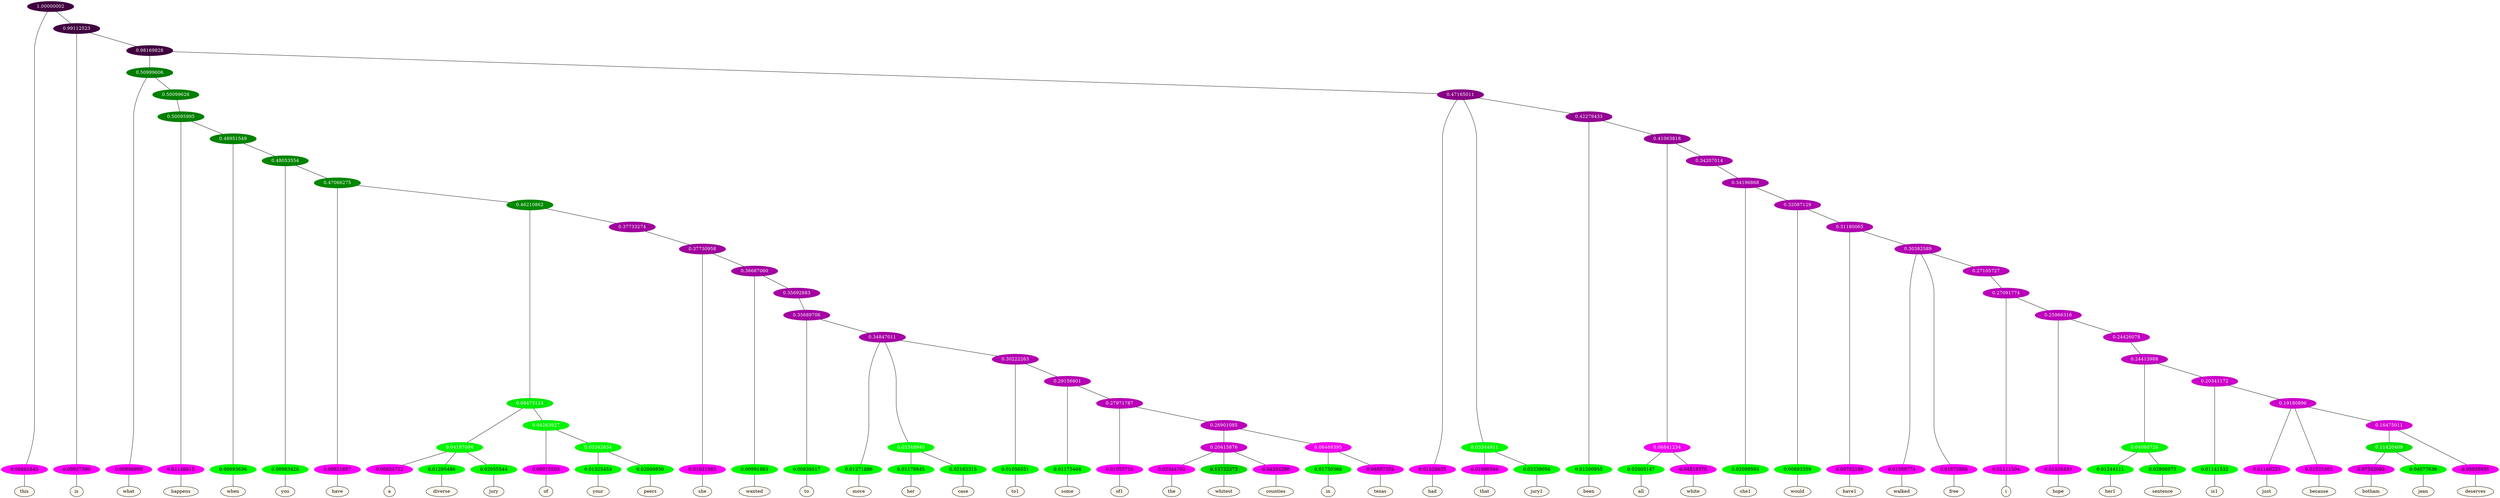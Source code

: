 graph {
	node [format=png height=0.15 nodesep=0.001 ordering=out overlap=prism overlap_scaling=0.01 ranksep=0.001 ratio=0.2 style=filled width=0.15]
	{
		rank=same
		a_w_1 [label=this color=black fillcolor=floralwhite style="filled,solid"]
		a_w_3 [label=is color=black fillcolor=floralwhite style="filled,solid"]
		a_w_7 [label=what color=black fillcolor=floralwhite style="filled,solid"]
		a_w_17 [label=happens color=black fillcolor=floralwhite style="filled,solid"]
		a_w_21 [label=when color=black fillcolor=floralwhite style="filled,solid"]
		a_w_26 [label=you color=black fillcolor=floralwhite style="filled,solid"]
		a_w_30 [label=have color=black fillcolor=floralwhite style="filled,solid"]
		a_w_44 [label=a color=black fillcolor=floralwhite style="filled,solid"]
		a_w_45 [label=diverse color=black fillcolor=floralwhite style="filled,solid"]
		a_w_46 [label=jury color=black fillcolor=floralwhite style="filled,solid"]
		a_w_47 [label=of color=black fillcolor=floralwhite style="filled,solid"]
		a_w_52 [label=your color=black fillcolor=floralwhite style="filled,solid"]
		a_w_53 [label=peers color=black fillcolor=floralwhite style="filled,solid"]
		a_w_49 [label=she color=black fillcolor=floralwhite style="filled,solid"]
		a_w_54 [label=wanted color=black fillcolor=floralwhite style="filled,solid"]
		a_w_61 [label=to color=black fillcolor=floralwhite style="filled,solid"]
		a_w_64 [label=move color=black fillcolor=floralwhite style="filled,solid"]
		a_w_69 [label=her color=black fillcolor=floralwhite style="filled,solid"]
		a_w_70 [label=case color=black fillcolor=floralwhite style="filled,solid"]
		a_w_71 [label=to1 color=black fillcolor=floralwhite style="filled,solid"]
		a_w_77 [label=some color=black fillcolor=floralwhite style="filled,solid"]
		a_w_82 [label=of1 color=black fillcolor=floralwhite style="filled,solid"]
		a_w_90 [label=the color=black fillcolor=floralwhite style="filled,solid"]
		a_w_91 [label=whitest color=black fillcolor=floralwhite style="filled,solid"]
		a_w_92 [label=counties color=black fillcolor=floralwhite style="filled,solid"]
		a_w_93 [label=in color=black fillcolor=floralwhite style="filled,solid"]
		a_w_94 [label=texas color=black fillcolor=floralwhite style="filled,solid"]
		a_w_9 [label=had color=black fillcolor=floralwhite style="filled,solid"]
		a_w_13 [label=that color=black fillcolor=floralwhite style="filled,solid"]
		a_w_14 [label=jury1 color=black fillcolor=floralwhite style="filled,solid"]
		a_w_15 [label=been color=black fillcolor=floralwhite style="filled,solid"]
		a_w_23 [label=all color=black fillcolor=floralwhite style="filled,solid"]
		a_w_24 [label=white color=black fillcolor=floralwhite style="filled,solid"]
		a_w_28 [label=she1 color=black fillcolor=floralwhite style="filled,solid"]
		a_w_32 [label=would color=black fillcolor=floralwhite style="filled,solid"]
		a_w_36 [label=have1 color=black fillcolor=floralwhite style="filled,solid"]
		a_w_41 [label=walked color=black fillcolor=floralwhite style="filled,solid"]
		a_w_42 [label=free color=black fillcolor=floralwhite style="filled,solid"]
		a_w_56 [label=i color=black fillcolor=floralwhite style="filled,solid"]
		a_w_59 [label=hope color=black fillcolor=floralwhite style="filled,solid"]
		a_w_73 [label=her1 color=black fillcolor=floralwhite style="filled,solid"]
		a_w_74 [label=sentence color=black fillcolor=floralwhite style="filled,solid"]
		a_w_75 [label=is1 color=black fillcolor=floralwhite style="filled,solid"]
		a_w_79 [label=just color=black fillcolor=floralwhite style="filled,solid"]
		a_w_80 [label=because color=black fillcolor=floralwhite style="filled,solid"]
		a_w_88 [label=botham color=black fillcolor=floralwhite style="filled,solid"]
		a_w_89 [label=jean color=black fillcolor=floralwhite style="filled,solid"]
		a_w_85 [label=deserves color=black fillcolor=floralwhite style="filled,solid"]
	}
	a_n_1 -- a_w_1
	a_n_3 -- a_w_3
	a_n_7 -- a_w_7
	a_n_17 -- a_w_17
	a_n_21 -- a_w_21
	a_n_26 -- a_w_26
	a_n_30 -- a_w_30
	a_n_44 -- a_w_44
	a_n_45 -- a_w_45
	a_n_46 -- a_w_46
	a_n_47 -- a_w_47
	a_n_52 -- a_w_52
	a_n_53 -- a_w_53
	a_n_49 -- a_w_49
	a_n_54 -- a_w_54
	a_n_61 -- a_w_61
	a_n_64 -- a_w_64
	a_n_69 -- a_w_69
	a_n_70 -- a_w_70
	a_n_71 -- a_w_71
	a_n_77 -- a_w_77
	a_n_82 -- a_w_82
	a_n_90 -- a_w_90
	a_n_91 -- a_w_91
	a_n_92 -- a_w_92
	a_n_93 -- a_w_93
	a_n_94 -- a_w_94
	a_n_9 -- a_w_9
	a_n_13 -- a_w_13
	a_n_14 -- a_w_14
	a_n_15 -- a_w_15
	a_n_23 -- a_w_23
	a_n_24 -- a_w_24
	a_n_28 -- a_w_28
	a_n_32 -- a_w_32
	a_n_36 -- a_w_36
	a_n_41 -- a_w_41
	a_n_42 -- a_w_42
	a_n_56 -- a_w_56
	a_n_59 -- a_w_59
	a_n_73 -- a_w_73
	a_n_74 -- a_w_74
	a_n_75 -- a_w_75
	a_n_79 -- a_w_79
	a_n_80 -- a_w_80
	a_n_88 -- a_w_88
	a_n_89 -- a_w_89
	a_n_85 -- a_w_85
	{
		rank=same
		a_n_1 [label=0.00881843 color="0.835 1.000 0.991" fontcolor=black]
		a_n_3 [label=0.00937390 color="0.835 1.000 0.991" fontcolor=black]
		a_n_7 [label=0.00896999 color="0.835 1.000 0.991" fontcolor=black]
		a_n_17 [label=0.01140815 color="0.835 1.000 0.989" fontcolor=black]
		a_n_21 [label=0.00893636 color="0.334 1.000 0.991" fontcolor=black]
		a_n_26 [label=0.00983428 color="0.334 1.000 0.990" fontcolor=black]
		a_n_30 [label=0.00851687 color="0.835 1.000 0.991" fontcolor=black]
		a_n_44 [label=0.00834722 color="0.835 1.000 0.992" fontcolor=black]
		a_n_45 [label=0.01295486 color="0.334 1.000 0.987" fontcolor=black]
		a_n_46 [label=0.02055544 color="0.334 1.000 0.979" fontcolor=black]
		a_n_47 [label=0.00915503 color="0.835 1.000 0.991" fontcolor=black]
		a_n_52 [label=0.01325453 color="0.334 1.000 0.987" fontcolor=black]
		a_n_53 [label=0.02009850 color="0.334 1.000 0.980" fontcolor=black]
		a_n_49 [label=0.01041583 color="0.835 1.000 0.990" fontcolor=black]
		a_n_54 [label=0.00991863 color="0.334 1.000 0.990" fontcolor=black]
		a_n_61 [label=0.00839517 color="0.334 1.000 0.992" fontcolor=black]
		a_n_64 [label=0.01271886 color="0.334 1.000 0.987" fontcolor=black]
		a_n_69 [label=0.01178845 color="0.334 1.000 0.988" fontcolor=black]
		a_n_70 [label=0.02162315 color="0.334 1.000 0.978" fontcolor=black]
		a_n_71 [label=0.01056551 color="0.334 1.000 0.989" fontcolor=black]
		a_n_77 [label=0.01173404 color="0.334 1.000 0.988" fontcolor=black]
		a_n_82 [label=0.01055710 color="0.835 1.000 0.989" fontcolor=black]
		a_n_90 [label=0.02344702 color="0.835 1.000 0.977" fontcolor=black]
		a_n_91 [label=0.13732373 color="0.334 1.000 0.863" fontcolor=black]
		a_n_92 [label=0.04334296 color="0.835 1.000 0.957" fontcolor=black]
		a_n_93 [label=0.01750368 color="0.334 1.000 0.982" fontcolor=black]
		a_n_94 [label=0.04697355 color="0.835 1.000 0.953" fontcolor=black]
		a_n_9 [label=0.01529835 color="0.835 1.000 0.985" fontcolor=black]
		a_n_13 [label=0.01096549 color="0.835 1.000 0.989" fontcolor=black]
		a_n_14 [label=0.02239056 color="0.334 1.000 0.978" fontcolor=black]
		a_n_15 [label=0.01200955 color="0.334 1.000 0.988" fontcolor=black]
		a_n_23 [label=0.02005147 color="0.334 1.000 0.980" fontcolor=black]
		a_n_24 [label=0.04818376 color="0.835 1.000 0.952" fontcolor=black]
		a_n_28 [label=0.02099593 color="0.334 1.000 0.979" fontcolor=black]
		a_n_32 [label=0.00893359 color="0.334 1.000 0.991" fontcolor=black]
		a_n_36 [label=0.00782188 color="0.835 1.000 0.992" fontcolor=black]
		a_n_41 [label=0.01588774 color="0.835 1.000 0.984" fontcolor=black]
		a_n_42 [label=0.01672866 color="0.835 1.000 0.983" fontcolor=black]
		a_n_56 [label=0.01111504 color="0.835 1.000 0.989" fontcolor=black]
		a_n_59 [label=0.01526433 color="0.835 1.000 0.985" fontcolor=black]
		a_n_73 [label=0.01244111 color="0.334 1.000 0.988" fontcolor=black]
		a_n_74 [label=0.02806973 color="0.334 1.000 0.972" fontcolor=black]
		a_n_75 [label=0.01141532 color="0.334 1.000 0.989" fontcolor=black]
		a_n_79 [label=0.01160323 color="0.835 1.000 0.988" fontcolor=black]
		a_n_80 [label=0.01525303 color="0.835 1.000 0.985" fontcolor=black]
		a_n_88 [label=0.07342092 color="0.835 1.000 0.927" fontcolor=black]
		a_n_89 [label=0.04077636 color="0.334 1.000 0.959" fontcolor=black]
		a_n_85 [label=0.05035935 color="0.835 1.000 0.950" fontcolor=black]
	}
	a_n_0 [label=1.00000002 color="0.835 1.000 0.250" fontcolor=grey99]
	a_n_0 -- a_n_1
	a_n_2 [label=0.99112523 color="0.835 1.000 0.250" fontcolor=grey99]
	a_n_0 -- a_n_2
	a_n_2 -- a_n_3
	a_n_4 [label=0.98169828 color="0.835 1.000 0.250" fontcolor=grey99]
	a_n_2 -- a_n_4
	a_n_5 [label=0.50999606 color="0.334 1.000 0.490" fontcolor=grey99]
	a_n_4 -- a_n_5
	a_n_6 [label=0.47165011 color="0.835 1.000 0.528" fontcolor=grey99]
	a_n_4 -- a_n_6
	a_n_5 -- a_n_7
	a_n_8 [label=0.50099626 color="0.334 1.000 0.499" fontcolor=grey99]
	a_n_5 -- a_n_8
	a_n_6 -- a_n_9
	a_n_10 [label=0.03344911 color="0.334 1.000 0.967" fontcolor=grey99]
	a_n_6 -- a_n_10
	a_n_11 [label=0.42279433 color="0.835 1.000 0.577" fontcolor=grey99]
	a_n_6 -- a_n_11
	a_n_12 [label=0.50095995 color="0.334 1.000 0.499" fontcolor=grey99]
	a_n_8 -- a_n_12
	a_n_10 -- a_n_13
	a_n_10 -- a_n_14
	a_n_11 -- a_n_15
	a_n_16 [label=0.41063818 color="0.835 1.000 0.589" fontcolor=grey99]
	a_n_11 -- a_n_16
	a_n_12 -- a_n_17
	a_n_18 [label=0.48951549 color="0.334 1.000 0.510" fontcolor=grey99]
	a_n_12 -- a_n_18
	a_n_19 [label=0.06841234 color="0.835 1.000 0.932" fontcolor=grey99]
	a_n_16 -- a_n_19
	a_n_20 [label=0.34207014 color="0.835 1.000 0.658" fontcolor=grey99]
	a_n_16 -- a_n_20
	a_n_18 -- a_n_21
	a_n_22 [label=0.48053554 color="0.334 1.000 0.519" fontcolor=grey99]
	a_n_18 -- a_n_22
	a_n_19 -- a_n_23
	a_n_19 -- a_n_24
	a_n_25 [label=0.34196868 color="0.835 1.000 0.658" fontcolor=grey99]
	a_n_20 -- a_n_25
	a_n_22 -- a_n_26
	a_n_27 [label=0.47066275 color="0.334 1.000 0.529" fontcolor=grey99]
	a_n_22 -- a_n_27
	a_n_25 -- a_n_28
	a_n_29 [label=0.32087129 color="0.835 1.000 0.679" fontcolor=grey99]
	a_n_25 -- a_n_29
	a_n_27 -- a_n_30
	a_n_31 [label=0.46210862 color="0.334 1.000 0.538" fontcolor=grey99]
	a_n_27 -- a_n_31
	a_n_29 -- a_n_32
	a_n_33 [label=0.31180065 color="0.835 1.000 0.688" fontcolor=grey99]
	a_n_29 -- a_n_33
	a_n_34 [label=0.08473114 color="0.334 1.000 0.915" fontcolor=grey99]
	a_n_31 -- a_n_34
	a_n_35 [label=0.37733274 color="0.835 1.000 0.623" fontcolor=grey99]
	a_n_31 -- a_n_35
	a_n_33 -- a_n_36
	a_n_37 [label=0.30382589 color="0.835 1.000 0.696" fontcolor=grey99]
	a_n_33 -- a_n_37
	a_n_38 [label=0.04197094 color="0.334 1.000 0.958" fontcolor=grey99]
	a_n_34 -- a_n_38
	a_n_39 [label=0.04263927 color="0.334 1.000 0.957" fontcolor=grey99]
	a_n_34 -- a_n_39
	a_n_40 [label=0.37730958 color="0.835 1.000 0.623" fontcolor=grey99]
	a_n_35 -- a_n_40
	a_n_37 -- a_n_41
	a_n_37 -- a_n_42
	a_n_43 [label=0.27105727 color="0.835 1.000 0.729" fontcolor=grey99]
	a_n_37 -- a_n_43
	a_n_38 -- a_n_44
	a_n_38 -- a_n_45
	a_n_38 -- a_n_46
	a_n_39 -- a_n_47
	a_n_48 [label=0.03342634 color="0.334 1.000 0.967" fontcolor=grey99]
	a_n_39 -- a_n_48
	a_n_40 -- a_n_49
	a_n_50 [label=0.36687060 color="0.835 1.000 0.633" fontcolor=grey99]
	a_n_40 -- a_n_50
	a_n_51 [label=0.27091774 color="0.835 1.000 0.729" fontcolor=grey99]
	a_n_43 -- a_n_51
	a_n_48 -- a_n_52
	a_n_48 -- a_n_53
	a_n_50 -- a_n_54
	a_n_55 [label=0.35692883 color="0.835 1.000 0.643" fontcolor=grey99]
	a_n_50 -- a_n_55
	a_n_51 -- a_n_56
	a_n_57 [label=0.25966316 color="0.835 1.000 0.740" fontcolor=grey99]
	a_n_51 -- a_n_57
	a_n_58 [label=0.35689706 color="0.835 1.000 0.643" fontcolor=grey99]
	a_n_55 -- a_n_58
	a_n_57 -- a_n_59
	a_n_60 [label=0.24426078 color="0.835 1.000 0.756" fontcolor=grey99]
	a_n_57 -- a_n_60
	a_n_58 -- a_n_61
	a_n_62 [label=0.34847011 color="0.835 1.000 0.652" fontcolor=grey99]
	a_n_58 -- a_n_62
	a_n_63 [label=0.24413988 color="0.835 1.000 0.756" fontcolor=grey99]
	a_n_60 -- a_n_63
	a_n_62 -- a_n_64
	a_n_65 [label=0.03348940 color="0.334 1.000 0.967" fontcolor=grey99]
	a_n_62 -- a_n_65
	a_n_66 [label=0.30222263 color="0.835 1.000 0.698" fontcolor=grey99]
	a_n_62 -- a_n_66
	a_n_67 [label=0.04060726 color="0.334 1.000 0.959" fontcolor=grey99]
	a_n_63 -- a_n_67
	a_n_68 [label=0.20341172 color="0.835 1.000 0.797" fontcolor=grey99]
	a_n_63 -- a_n_68
	a_n_65 -- a_n_69
	a_n_65 -- a_n_70
	a_n_66 -- a_n_71
	a_n_72 [label=0.29156801 color="0.835 1.000 0.708" fontcolor=grey99]
	a_n_66 -- a_n_72
	a_n_67 -- a_n_73
	a_n_67 -- a_n_74
	a_n_68 -- a_n_75
	a_n_76 [label=0.19180896 color="0.835 1.000 0.808" fontcolor=grey99]
	a_n_68 -- a_n_76
	a_n_72 -- a_n_77
	a_n_78 [label=0.27971787 color="0.835 1.000 0.720" fontcolor=grey99]
	a_n_72 -- a_n_78
	a_n_76 -- a_n_79
	a_n_76 -- a_n_80
	a_n_81 [label=0.16475011 color="0.835 1.000 0.835" fontcolor=grey99]
	a_n_76 -- a_n_81
	a_n_78 -- a_n_82
	a_n_83 [label=0.26901085 color="0.835 1.000 0.731" fontcolor=grey99]
	a_n_78 -- a_n_83
	a_n_84 [label=0.11420409 color="0.334 1.000 0.886" fontcolor=grey99]
	a_n_81 -- a_n_84
	a_n_81 -- a_n_85
	a_n_86 [label=0.20415876 color="0.835 1.000 0.796" fontcolor=grey99]
	a_n_83 -- a_n_86
	a_n_87 [label=0.06469395 color="0.835 1.000 0.935" fontcolor=grey99]
	a_n_83 -- a_n_87
	a_n_84 -- a_n_88
	a_n_84 -- a_n_89
	a_n_86 -- a_n_90
	a_n_86 -- a_n_91
	a_n_86 -- a_n_92
	a_n_87 -- a_n_93
	a_n_87 -- a_n_94
}
